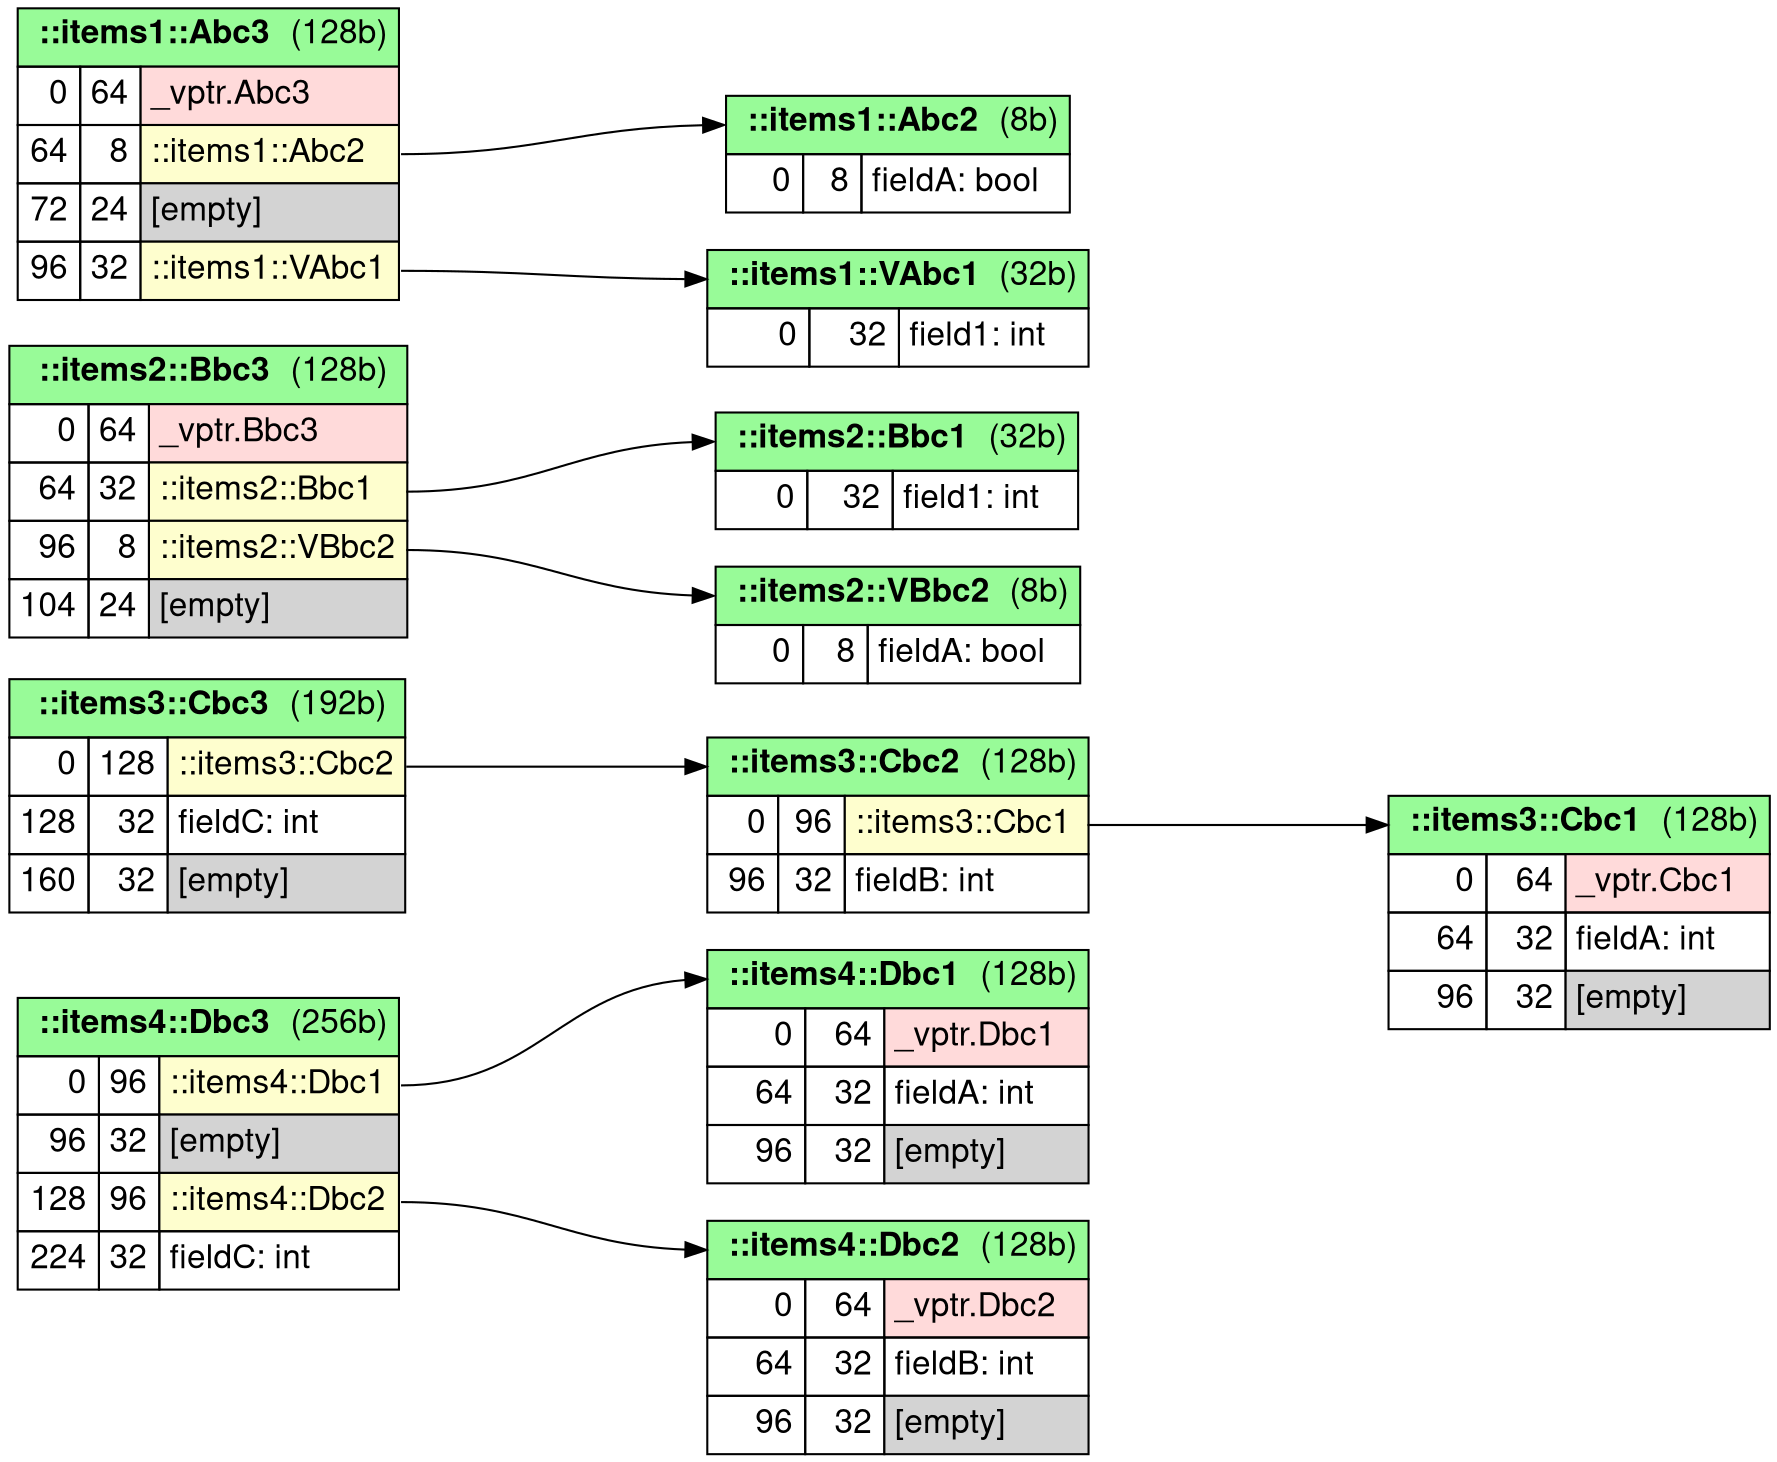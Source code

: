 digraph memory_layout {

fontname="Helvetica,Arial,sans-serif"
node [fontname="Helvetica,Arial,sans-serif"]
edge [fontname="Helvetica,Arial,sans-serif"]

graph [
    rankdir = "LR"
];
node [
    fontsize = "16"
    shape = "record"
];

ranksep = 2


# items subgraph
{

    "-items4-Dbc3" [
        shape=plain
        label=
        <<table border="0" cellborder="1" cellspacing="0" cellpadding="4">
            <tr> <td colspan="3" bgcolor="PaleGreen" port='-1'> <b>::items4::Dbc3</b>  (256b)</td> </tr>
            <tr> <td align="right" port='in_0'>0</td> <td align="right">96</td> <td align="left" bgcolor='#FEFECE' port='out_0'>::items4::Dbc1</td> </tr>
            <tr> <td align="right" port='in_1'>96</td> <td align="right">32</td> <td align="left" bgcolor='lightgray' port='out_1'>[empty]</td> </tr>
            <tr> <td align="right" port='in_2'>128</td> <td align="right">96</td> <td align="left" bgcolor='#FEFECE' port='out_2'>::items4::Dbc2</td> </tr>
            <tr> <td align="right" port='in_3'>224</td> <td align="right">32</td> <td align="left" port='out_3'>fieldC: int</td> </tr>
        </table>>
    ]

    "-items4-Dbc2" [
        shape=plain
        label=
        <<table border="0" cellborder="1" cellspacing="0" cellpadding="4">
            <tr> <td colspan="3" bgcolor="PaleGreen" port='-1'> <b>::items4::Dbc2</b>  (128b)</td> </tr>
            <tr> <td align="right" port='in_0'>0</td> <td align="right">64</td> <td align="left" bgcolor='#ffdada' port='out_0'>_vptr.Dbc2</td> </tr>
            <tr> <td align="right" port='in_1'>64</td> <td align="right">32</td> <td align="left" port='out_1'>fieldB: int</td> </tr>
            <tr> <td align="right" port='in_2'>96</td> <td align="right">32</td> <td align="left" bgcolor='lightgray' port='out_2'>[empty]</td> </tr>
        </table>>
    ]

    "-items4-Dbc1" [
        shape=plain
        label=
        <<table border="0" cellborder="1" cellspacing="0" cellpadding="4">
            <tr> <td colspan="3" bgcolor="PaleGreen" port='-1'> <b>::items4::Dbc1</b>  (128b)</td> </tr>
            <tr> <td align="right" port='in_0'>0</td> <td align="right">64</td> <td align="left" bgcolor='#ffdada' port='out_0'>_vptr.Dbc1</td> </tr>
            <tr> <td align="right" port='in_1'>64</td> <td align="right">32</td> <td align="left" port='out_1'>fieldA: int</td> </tr>
            <tr> <td align="right" port='in_2'>96</td> <td align="right">32</td> <td align="left" bgcolor='lightgray' port='out_2'>[empty]</td> </tr>
        </table>>
    ]

    "-items3-Cbc3" [
        shape=plain
        label=
        <<table border="0" cellborder="1" cellspacing="0" cellpadding="4">
            <tr> <td colspan="3" bgcolor="PaleGreen" port='-1'> <b>::items3::Cbc3</b>  (192b)</td> </tr>
            <tr> <td align="right" port='in_0'>0</td> <td align="right">128</td> <td align="left" bgcolor='#FEFECE' port='out_0'>::items3::Cbc2</td> </tr>
            <tr> <td align="right" port='in_1'>128</td> <td align="right">32</td> <td align="left" port='out_1'>fieldC: int</td> </tr>
            <tr> <td align="right" port='in_2'>160</td> <td align="right">32</td> <td align="left" bgcolor='lightgray' port='out_2'>[empty]</td> </tr>
        </table>>
    ]

    "-items3-Cbc2" [
        shape=plain
        label=
        <<table border="0" cellborder="1" cellspacing="0" cellpadding="4">
            <tr> <td colspan="3" bgcolor="PaleGreen" port='-1'> <b>::items3::Cbc2</b>  (128b)</td> </tr>
            <tr> <td align="right" port='in_0'>0</td> <td align="right">96</td> <td align="left" bgcolor='#FEFECE' port='out_0'>::items3::Cbc1</td> </tr>
            <tr> <td align="right" port='in_1'>96</td> <td align="right">32</td> <td align="left" port='out_1'>fieldB: int</td> </tr>
        </table>>
    ]

    "-items3-Cbc1" [
        shape=plain
        label=
        <<table border="0" cellborder="1" cellspacing="0" cellpadding="4">
            <tr> <td colspan="3" bgcolor="PaleGreen" port='-1'> <b>::items3::Cbc1</b>  (128b)</td> </tr>
            <tr> <td align="right" port='in_0'>0</td> <td align="right">64</td> <td align="left" bgcolor='#ffdada' port='out_0'>_vptr.Cbc1</td> </tr>
            <tr> <td align="right" port='in_1'>64</td> <td align="right">32</td> <td align="left" port='out_1'>fieldA: int</td> </tr>
            <tr> <td align="right" port='in_2'>96</td> <td align="right">32</td> <td align="left" bgcolor='lightgray' port='out_2'>[empty]</td> </tr>
        </table>>
    ]

    "-items2-Bbc3" [
        shape=plain
        label=
        <<table border="0" cellborder="1" cellspacing="0" cellpadding="4">
            <tr> <td colspan="3" bgcolor="PaleGreen" port='-1'> <b>::items2::Bbc3</b>  (128b)</td> </tr>
            <tr> <td align="right" port='in_0'>0</td> <td align="right">64</td> <td align="left" bgcolor='#ffdada' port='out_0'>_vptr.Bbc3</td> </tr>
            <tr> <td align="right" port='in_1'>64</td> <td align="right">32</td> <td align="left" bgcolor='#FEFECE' port='out_1'>::items2::Bbc1</td> </tr>
            <tr> <td align="right" port='in_2'>96</td> <td align="right">8</td> <td align="left" bgcolor='#FEFECE' port='out_2'>::items2::VBbc2</td> </tr>
            <tr> <td align="right" port='in_3'>104</td> <td align="right">24</td> <td align="left" bgcolor='lightgray' port='out_3'>[empty]</td> </tr>
        </table>>
    ]

    "-items2-VBbc2" [
        shape=plain
        label=
        <<table border="0" cellborder="1" cellspacing="0" cellpadding="4">
            <tr> <td colspan="3" bgcolor="PaleGreen" port='-1'> <b>::items2::VBbc2</b>  (8b)</td> </tr>
            <tr> <td align="right" port='in_0'>0</td> <td align="right">8</td> <td align="left" port='out_0'>fieldA: bool</td> </tr>
        </table>>
    ]

    "-items2-Bbc1" [
        shape=plain
        label=
        <<table border="0" cellborder="1" cellspacing="0" cellpadding="4">
            <tr> <td colspan="3" bgcolor="PaleGreen" port='-1'> <b>::items2::Bbc1</b>  (32b)</td> </tr>
            <tr> <td align="right" port='in_0'>0</td> <td align="right">32</td> <td align="left" port='out_0'>field1: int</td> </tr>
        </table>>
    ]

    "-items1-Abc3" [
        shape=plain
        label=
        <<table border="0" cellborder="1" cellspacing="0" cellpadding="4">
            <tr> <td colspan="3" bgcolor="PaleGreen" port='-1'> <b>::items1::Abc3</b>  (128b)</td> </tr>
            <tr> <td align="right" port='in_0'>0</td> <td align="right">64</td> <td align="left" bgcolor='#ffdada' port='out_0'>_vptr.Abc3</td> </tr>
            <tr> <td align="right" port='in_1'>64</td> <td align="right">8</td> <td align="left" bgcolor='#FEFECE' port='out_1'>::items1::Abc2</td> </tr>
            <tr> <td align="right" port='in_2'>72</td> <td align="right">24</td> <td align="left" bgcolor='lightgray' port='out_2'>[empty]</td> </tr>
            <tr> <td align="right" port='in_3'>96</td> <td align="right">32</td> <td align="left" bgcolor='#FEFECE' port='out_3'>::items1::VAbc1</td> </tr>
        </table>>
    ]

    "-items1-Abc2" [
        shape=plain
        label=
        <<table border="0" cellborder="1" cellspacing="0" cellpadding="4">
            <tr> <td colspan="3" bgcolor="PaleGreen" port='-1'> <b>::items1::Abc2</b>  (8b)</td> </tr>
            <tr> <td align="right" port='in_0'>0</td> <td align="right">8</td> <td align="left" port='out_0'>fieldA: bool</td> </tr>
        </table>>
    ]

    "-items1-VAbc1" [
        shape=plain
        label=
        <<table border="0" cellborder="1" cellspacing="0" cellpadding="4">
            <tr> <td colspan="3" bgcolor="PaleGreen" port='-1'> <b>::items1::VAbc1</b>  (32b)</td> </tr>
            <tr> <td align="right" port='in_0'>0</td> <td align="right">32</td> <td align="left" port='out_0'>field1: int</td> </tr>
        </table>>
    ]


    "-items4-Dbc3":"out_0" -> "-items4-Dbc1":"-1"
    "-items4-Dbc3":"out_2" -> "-items4-Dbc2":"-1"
    "-items3-Cbc3":"out_0" -> "-items3-Cbc2":"-1"
    "-items3-Cbc2":"out_0" -> "-items3-Cbc1":"-1"
    "-items2-Bbc3":"out_1" -> "-items2-Bbc1":"-1"
    "-items2-Bbc3":"out_2" -> "-items2-VBbc2":"-1"
    "-items1-Abc3":"out_1" -> "-items1-Abc2":"-1"
    "-items1-Abc3":"out_3" -> "-items1-VAbc1":"-1"

}  # end of items subgraph

}  # end of graph
